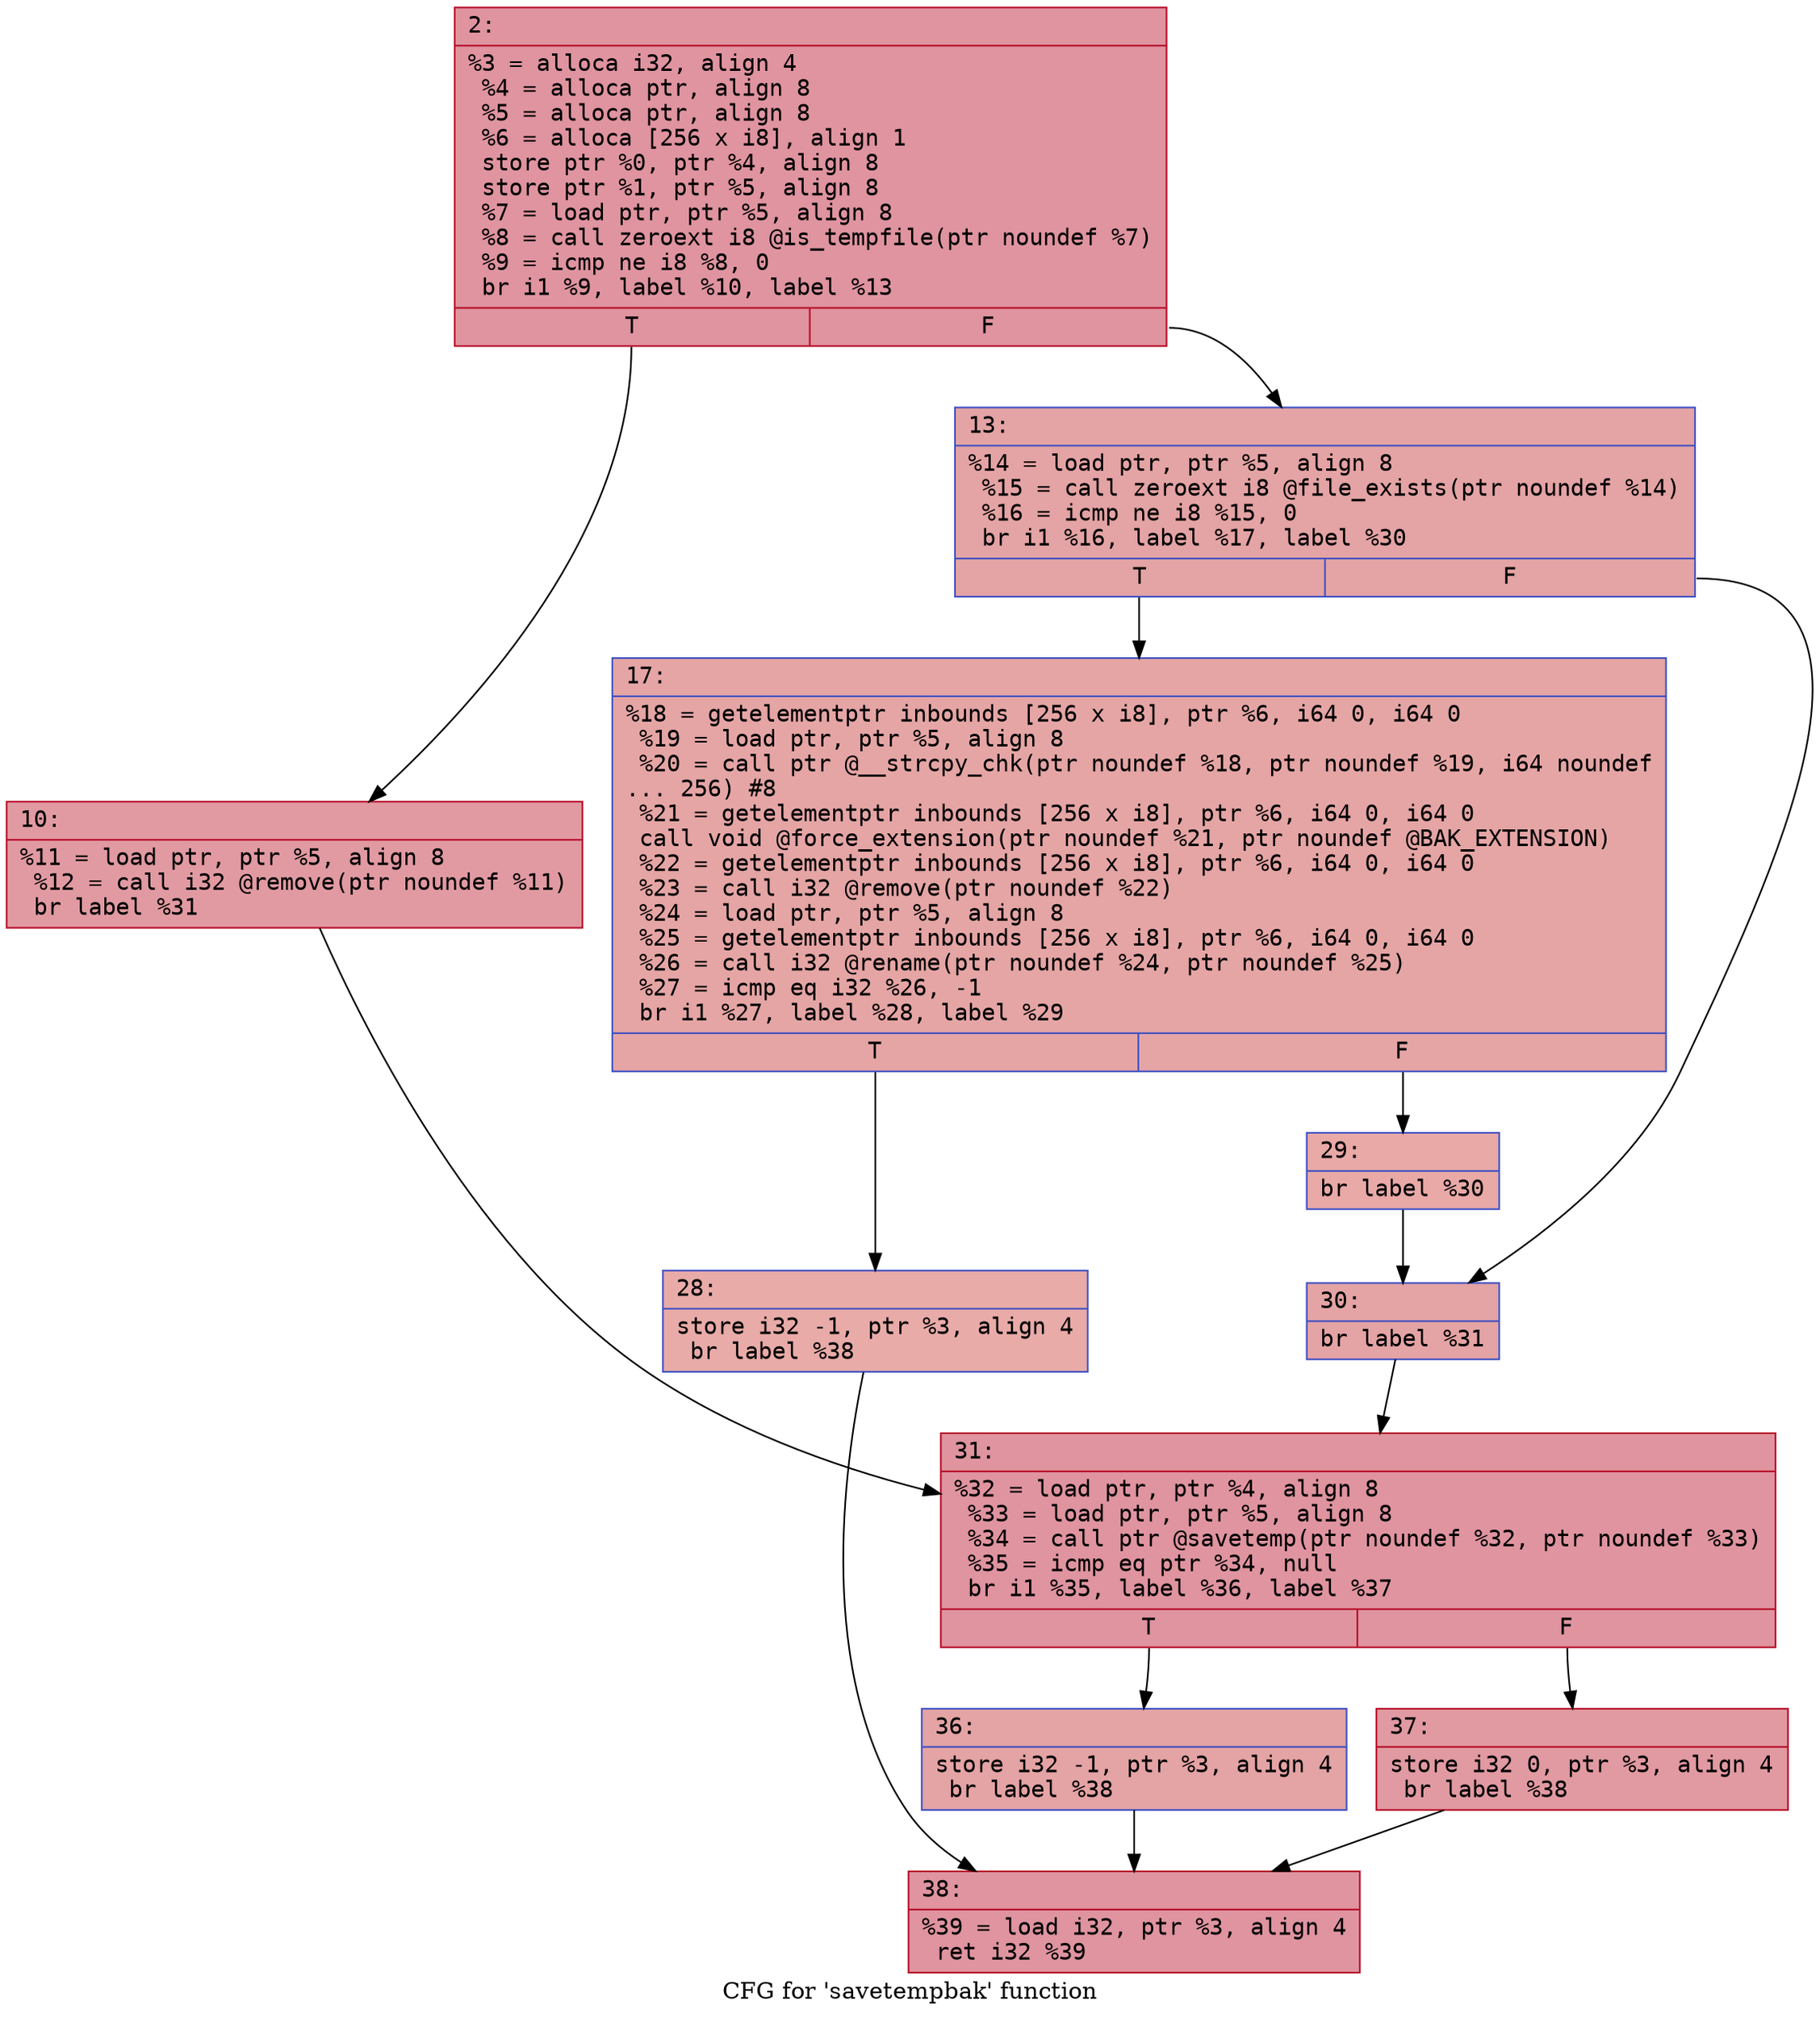 digraph "CFG for 'savetempbak' function" {
	label="CFG for 'savetempbak' function";

	Node0x60000196e260 [shape=record,color="#b70d28ff", style=filled, fillcolor="#b70d2870" fontname="Courier",label="{2:\l|  %3 = alloca i32, align 4\l  %4 = alloca ptr, align 8\l  %5 = alloca ptr, align 8\l  %6 = alloca [256 x i8], align 1\l  store ptr %0, ptr %4, align 8\l  store ptr %1, ptr %5, align 8\l  %7 = load ptr, ptr %5, align 8\l  %8 = call zeroext i8 @is_tempfile(ptr noundef %7)\l  %9 = icmp ne i8 %8, 0\l  br i1 %9, label %10, label %13\l|{<s0>T|<s1>F}}"];
	Node0x60000196e260:s0 -> Node0x60000196e2b0[tooltip="2 -> 10\nProbability 62.50%" ];
	Node0x60000196e260:s1 -> Node0x60000196e300[tooltip="2 -> 13\nProbability 37.50%" ];
	Node0x60000196e2b0 [shape=record,color="#b70d28ff", style=filled, fillcolor="#bb1b2c70" fontname="Courier",label="{10:\l|  %11 = load ptr, ptr %5, align 8\l  %12 = call i32 @remove(ptr noundef %11)\l  br label %31\l}"];
	Node0x60000196e2b0 -> Node0x60000196e490[tooltip="10 -> 31\nProbability 100.00%" ];
	Node0x60000196e300 [shape=record,color="#3d50c3ff", style=filled, fillcolor="#c32e3170" fontname="Courier",label="{13:\l|  %14 = load ptr, ptr %5, align 8\l  %15 = call zeroext i8 @file_exists(ptr noundef %14)\l  %16 = icmp ne i8 %15, 0\l  br i1 %16, label %17, label %30\l|{<s0>T|<s1>F}}"];
	Node0x60000196e300:s0 -> Node0x60000196e350[tooltip="13 -> 17\nProbability 62.50%" ];
	Node0x60000196e300:s1 -> Node0x60000196e440[tooltip="13 -> 30\nProbability 37.50%" ];
	Node0x60000196e350 [shape=record,color="#3d50c3ff", style=filled, fillcolor="#c5333470" fontname="Courier",label="{17:\l|  %18 = getelementptr inbounds [256 x i8], ptr %6, i64 0, i64 0\l  %19 = load ptr, ptr %5, align 8\l  %20 = call ptr @__strcpy_chk(ptr noundef %18, ptr noundef %19, i64 noundef\l... 256) #8\l  %21 = getelementptr inbounds [256 x i8], ptr %6, i64 0, i64 0\l  call void @force_extension(ptr noundef %21, ptr noundef @BAK_EXTENSION)\l  %22 = getelementptr inbounds [256 x i8], ptr %6, i64 0, i64 0\l  %23 = call i32 @remove(ptr noundef %22)\l  %24 = load ptr, ptr %5, align 8\l  %25 = getelementptr inbounds [256 x i8], ptr %6, i64 0, i64 0\l  %26 = call i32 @rename(ptr noundef %24, ptr noundef %25)\l  %27 = icmp eq i32 %26, -1\l  br i1 %27, label %28, label %29\l|{<s0>T|<s1>F}}"];
	Node0x60000196e350:s0 -> Node0x60000196e3a0[tooltip="17 -> 28\nProbability 37.50%" ];
	Node0x60000196e350:s1 -> Node0x60000196e3f0[tooltip="17 -> 29\nProbability 62.50%" ];
	Node0x60000196e3a0 [shape=record,color="#3d50c3ff", style=filled, fillcolor="#cc403a70" fontname="Courier",label="{28:\l|  store i32 -1, ptr %3, align 4\l  br label %38\l}"];
	Node0x60000196e3a0 -> Node0x60000196e580[tooltip="28 -> 38\nProbability 100.00%" ];
	Node0x60000196e3f0 [shape=record,color="#3d50c3ff", style=filled, fillcolor="#ca3b3770" fontname="Courier",label="{29:\l|  br label %30\l}"];
	Node0x60000196e3f0 -> Node0x60000196e440[tooltip="29 -> 30\nProbability 100.00%" ];
	Node0x60000196e440 [shape=record,color="#3d50c3ff", style=filled, fillcolor="#c32e3170" fontname="Courier",label="{30:\l|  br label %31\l}"];
	Node0x60000196e440 -> Node0x60000196e490[tooltip="30 -> 31\nProbability 100.00%" ];
	Node0x60000196e490 [shape=record,color="#b70d28ff", style=filled, fillcolor="#b70d2870" fontname="Courier",label="{31:\l|  %32 = load ptr, ptr %4, align 8\l  %33 = load ptr, ptr %5, align 8\l  %34 = call ptr @savetemp(ptr noundef %32, ptr noundef %33)\l  %35 = icmp eq ptr %34, null\l  br i1 %35, label %36, label %37\l|{<s0>T|<s1>F}}"];
	Node0x60000196e490:s0 -> Node0x60000196e4e0[tooltip="31 -> 36\nProbability 37.50%" ];
	Node0x60000196e490:s1 -> Node0x60000196e530[tooltip="31 -> 37\nProbability 62.50%" ];
	Node0x60000196e4e0 [shape=record,color="#3d50c3ff", style=filled, fillcolor="#c32e3170" fontname="Courier",label="{36:\l|  store i32 -1, ptr %3, align 4\l  br label %38\l}"];
	Node0x60000196e4e0 -> Node0x60000196e580[tooltip="36 -> 38\nProbability 100.00%" ];
	Node0x60000196e530 [shape=record,color="#b70d28ff", style=filled, fillcolor="#bb1b2c70" fontname="Courier",label="{37:\l|  store i32 0, ptr %3, align 4\l  br label %38\l}"];
	Node0x60000196e530 -> Node0x60000196e580[tooltip="37 -> 38\nProbability 100.00%" ];
	Node0x60000196e580 [shape=record,color="#b70d28ff", style=filled, fillcolor="#b70d2870" fontname="Courier",label="{38:\l|  %39 = load i32, ptr %3, align 4\l  ret i32 %39\l}"];
}
